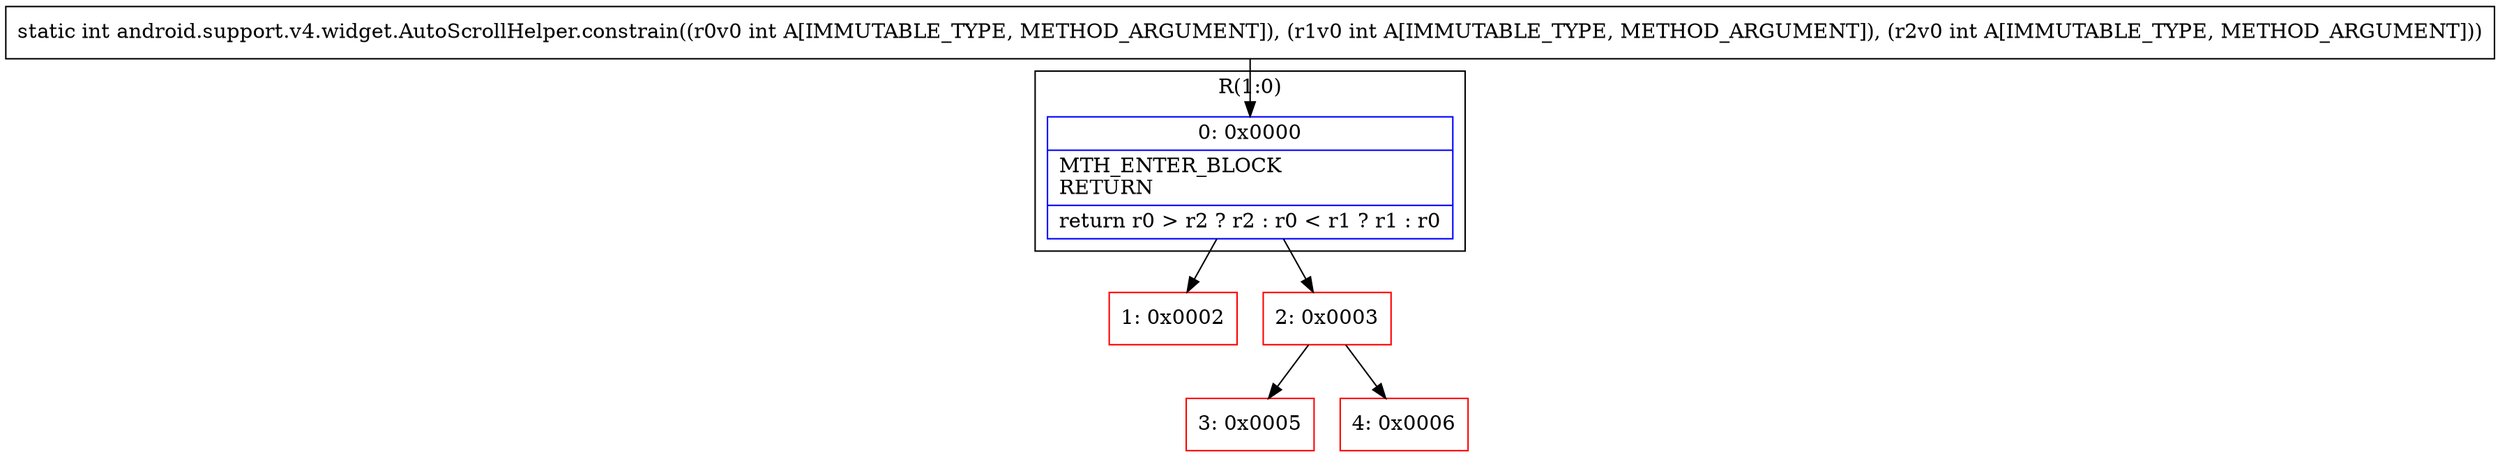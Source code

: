digraph "CFG forandroid.support.v4.widget.AutoScrollHelper.constrain(III)I" {
subgraph cluster_Region_811456661 {
label = "R(1:0)";
node [shape=record,color=blue];
Node_0 [shape=record,label="{0\:\ 0x0000|MTH_ENTER_BLOCK\lRETURN\l|return r0 \> r2 ? r2 : r0 \< r1 ? r1 : r0\l}"];
}
Node_1 [shape=record,color=red,label="{1\:\ 0x0002}"];
Node_2 [shape=record,color=red,label="{2\:\ 0x0003}"];
Node_3 [shape=record,color=red,label="{3\:\ 0x0005}"];
Node_4 [shape=record,color=red,label="{4\:\ 0x0006}"];
MethodNode[shape=record,label="{static int android.support.v4.widget.AutoScrollHelper.constrain((r0v0 int A[IMMUTABLE_TYPE, METHOD_ARGUMENT]), (r1v0 int A[IMMUTABLE_TYPE, METHOD_ARGUMENT]), (r2v0 int A[IMMUTABLE_TYPE, METHOD_ARGUMENT])) }"];
MethodNode -> Node_0;
Node_0 -> Node_1;
Node_0 -> Node_2;
Node_2 -> Node_3;
Node_2 -> Node_4;
}

